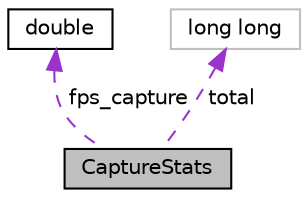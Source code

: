 digraph "CaptureStats"
{
 // INTERACTIVE_SVG=YES
  edge [fontname="Helvetica",fontsize="10",labelfontname="Helvetica",labelfontsize="10"];
  node [fontname="Helvetica",fontsize="10",shape=record];
  Node1 [label="CaptureStats",height=0.2,width=0.4,color="black", fillcolor="grey75", style="filled", fontcolor="black"];
  Node2 -> Node1 [dir="back",color="darkorchid3",fontsize="10",style="dashed",label=" fps_capture" ,fontname="Helvetica"];
  Node2 [label="double",height=0.2,width=0.4,color="black", fillcolor="white", style="filled",URL="$df/de6/classdouble.html"];
  Node3 -> Node1 [dir="back",color="darkorchid3",fontsize="10",style="dashed",label=" total" ,fontname="Helvetica"];
  Node3 [label="long long",height=0.2,width=0.4,color="grey75", fillcolor="white", style="filled"];
}
